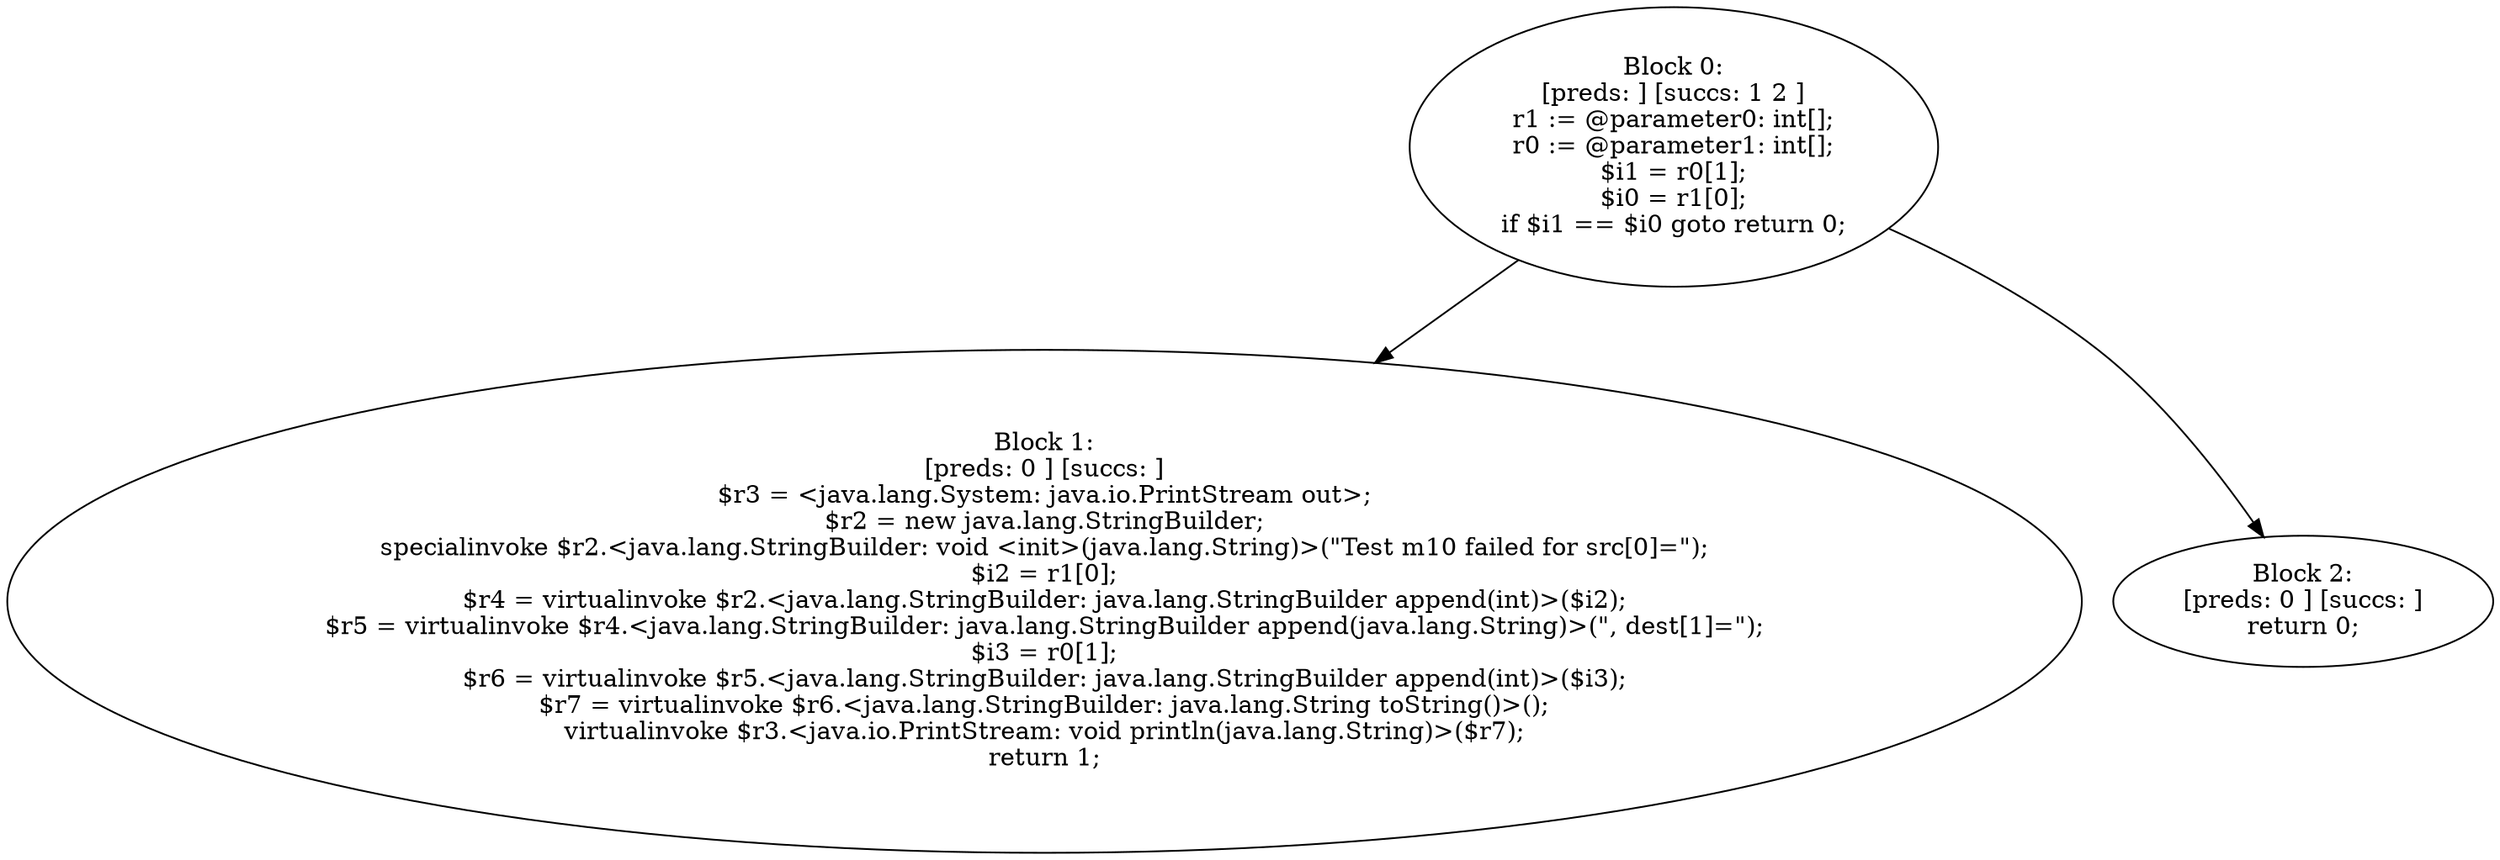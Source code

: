 digraph "unitGraph" {
    "Block 0:
[preds: ] [succs: 1 2 ]
r1 := @parameter0: int[];
r0 := @parameter1: int[];
$i1 = r0[1];
$i0 = r1[0];
if $i1 == $i0 goto return 0;
"
    "Block 1:
[preds: 0 ] [succs: ]
$r3 = <java.lang.System: java.io.PrintStream out>;
$r2 = new java.lang.StringBuilder;
specialinvoke $r2.<java.lang.StringBuilder: void <init>(java.lang.String)>(\"Test m10 failed for src[0]=\");
$i2 = r1[0];
$r4 = virtualinvoke $r2.<java.lang.StringBuilder: java.lang.StringBuilder append(int)>($i2);
$r5 = virtualinvoke $r4.<java.lang.StringBuilder: java.lang.StringBuilder append(java.lang.String)>(\", dest[1]=\");
$i3 = r0[1];
$r6 = virtualinvoke $r5.<java.lang.StringBuilder: java.lang.StringBuilder append(int)>($i3);
$r7 = virtualinvoke $r6.<java.lang.StringBuilder: java.lang.String toString()>();
virtualinvoke $r3.<java.io.PrintStream: void println(java.lang.String)>($r7);
return 1;
"
    "Block 2:
[preds: 0 ] [succs: ]
return 0;
"
    "Block 0:
[preds: ] [succs: 1 2 ]
r1 := @parameter0: int[];
r0 := @parameter1: int[];
$i1 = r0[1];
$i0 = r1[0];
if $i1 == $i0 goto return 0;
"->"Block 1:
[preds: 0 ] [succs: ]
$r3 = <java.lang.System: java.io.PrintStream out>;
$r2 = new java.lang.StringBuilder;
specialinvoke $r2.<java.lang.StringBuilder: void <init>(java.lang.String)>(\"Test m10 failed for src[0]=\");
$i2 = r1[0];
$r4 = virtualinvoke $r2.<java.lang.StringBuilder: java.lang.StringBuilder append(int)>($i2);
$r5 = virtualinvoke $r4.<java.lang.StringBuilder: java.lang.StringBuilder append(java.lang.String)>(\", dest[1]=\");
$i3 = r0[1];
$r6 = virtualinvoke $r5.<java.lang.StringBuilder: java.lang.StringBuilder append(int)>($i3);
$r7 = virtualinvoke $r6.<java.lang.StringBuilder: java.lang.String toString()>();
virtualinvoke $r3.<java.io.PrintStream: void println(java.lang.String)>($r7);
return 1;
";
    "Block 0:
[preds: ] [succs: 1 2 ]
r1 := @parameter0: int[];
r0 := @parameter1: int[];
$i1 = r0[1];
$i0 = r1[0];
if $i1 == $i0 goto return 0;
"->"Block 2:
[preds: 0 ] [succs: ]
return 0;
";
}
